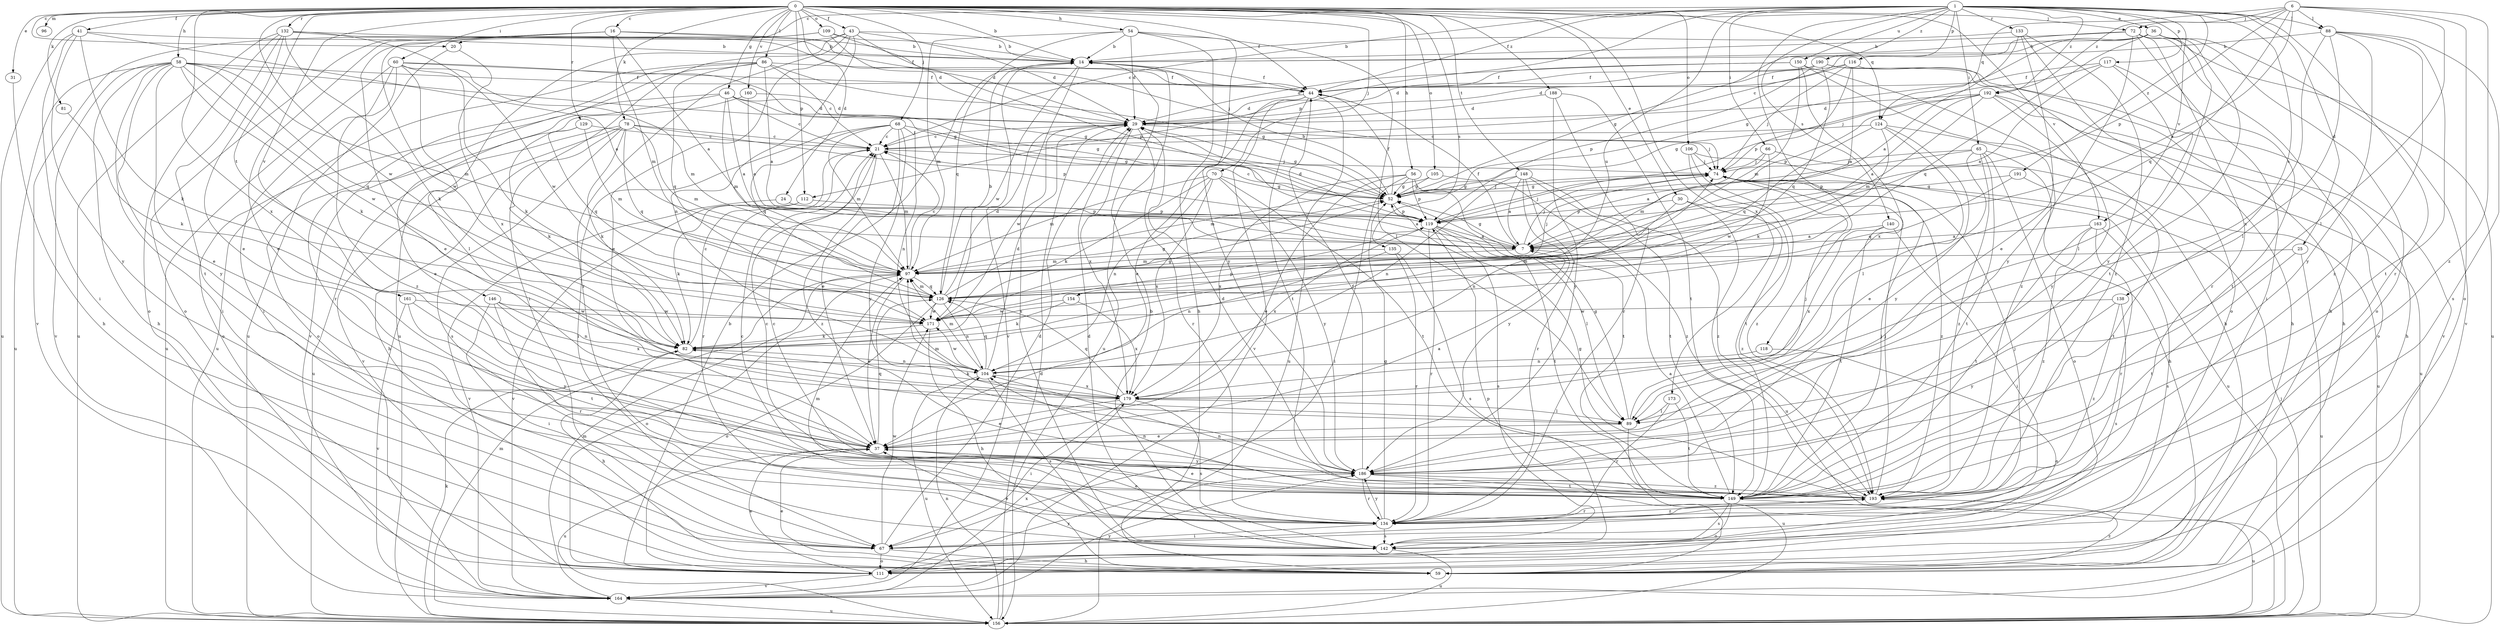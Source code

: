 strict digraph  {
0;
1;
6;
7;
14;
16;
20;
21;
24;
25;
29;
30;
31;
36;
37;
41;
43;
44;
46;
52;
54;
56;
58;
59;
60;
65;
66;
67;
68;
70;
72;
74;
78;
81;
82;
86;
88;
89;
96;
97;
104;
105;
106;
109;
111;
112;
116;
117;
118;
119;
124;
126;
129;
132;
133;
134;
135;
138;
140;
142;
146;
148;
149;
150;
154;
156;
160;
161;
163;
164;
171;
173;
179;
186;
188;
190;
191;
192;
193;
0 -> 14  [label=b];
0 -> 16  [label=c];
0 -> 20  [label=c];
0 -> 24  [label=d];
0 -> 30  [label=e];
0 -> 31  [label=e];
0 -> 41  [label=f];
0 -> 43  [label=f];
0 -> 44  [label=f];
0 -> 46  [label=g];
0 -> 54  [label=h];
0 -> 56  [label=h];
0 -> 58  [label=h];
0 -> 60  [label=i];
0 -> 68  [label=j];
0 -> 70  [label=j];
0 -> 72  [label=j];
0 -> 78  [label=k];
0 -> 81  [label=k];
0 -> 86  [label=l];
0 -> 96  [label=m];
0 -> 105  [label=o];
0 -> 106  [label=o];
0 -> 109  [label=o];
0 -> 112  [label=p];
0 -> 124  [label=q];
0 -> 129  [label=r];
0 -> 132  [label=r];
0 -> 135  [label=s];
0 -> 146  [label=t];
0 -> 148  [label=t];
0 -> 160  [label=v];
0 -> 161  [label=v];
0 -> 163  [label=v];
0 -> 171  [label=w];
0 -> 173  [label=x];
0 -> 179  [label=x];
0 -> 188  [label=z];
1 -> 20  [label=c];
1 -> 21  [label=c];
1 -> 25  [label=d];
1 -> 36  [label=e];
1 -> 44  [label=f];
1 -> 65  [label=i];
1 -> 66  [label=i];
1 -> 88  [label=l];
1 -> 112  [label=p];
1 -> 116  [label=p];
1 -> 117  [label=p];
1 -> 118  [label=p];
1 -> 133  [label=r];
1 -> 134  [label=r];
1 -> 138  [label=s];
1 -> 140  [label=s];
1 -> 150  [label=u];
1 -> 154  [label=u];
1 -> 163  [label=v];
1 -> 190  [label=z];
1 -> 191  [label=z];
1 -> 192  [label=z];
6 -> 7  [label=a];
6 -> 72  [label=j];
6 -> 88  [label=l];
6 -> 89  [label=l];
6 -> 111  [label=o];
6 -> 119  [label=p];
6 -> 124  [label=q];
6 -> 126  [label=q];
6 -> 192  [label=z];
6 -> 193  [label=z];
7 -> 44  [label=f];
7 -> 52  [label=g];
7 -> 74  [label=j];
7 -> 97  [label=m];
14 -> 44  [label=f];
14 -> 142  [label=s];
14 -> 156  [label=u];
14 -> 164  [label=v];
14 -> 171  [label=w];
16 -> 7  [label=a];
16 -> 14  [label=b];
16 -> 37  [label=e];
16 -> 44  [label=f];
16 -> 97  [label=m];
16 -> 164  [label=v];
16 -> 171  [label=w];
20 -> 156  [label=u];
20 -> 179  [label=x];
21 -> 74  [label=j];
21 -> 97  [label=m];
21 -> 134  [label=r];
21 -> 193  [label=z];
24 -> 7  [label=a];
24 -> 119  [label=p];
24 -> 164  [label=v];
25 -> 97  [label=m];
25 -> 149  [label=t];
25 -> 156  [label=u];
29 -> 21  [label=c];
29 -> 52  [label=g];
29 -> 74  [label=j];
29 -> 134  [label=r];
29 -> 171  [label=w];
29 -> 179  [label=x];
30 -> 104  [label=n];
30 -> 119  [label=p];
30 -> 156  [label=u];
30 -> 193  [label=z];
31 -> 59  [label=h];
36 -> 14  [label=b];
36 -> 21  [label=c];
36 -> 52  [label=g];
36 -> 111  [label=o];
36 -> 126  [label=q];
36 -> 149  [label=t];
36 -> 164  [label=v];
36 -> 186  [label=y];
37 -> 7  [label=a];
37 -> 126  [label=q];
37 -> 156  [label=u];
37 -> 186  [label=y];
41 -> 7  [label=a];
41 -> 14  [label=b];
41 -> 67  [label=i];
41 -> 82  [label=k];
41 -> 156  [label=u];
41 -> 186  [label=y];
43 -> 14  [label=b];
43 -> 29  [label=d];
43 -> 37  [label=e];
43 -> 67  [label=i];
43 -> 104  [label=n];
43 -> 119  [label=p];
43 -> 134  [label=r];
43 -> 156  [label=u];
44 -> 29  [label=d];
44 -> 37  [label=e];
44 -> 149  [label=t];
44 -> 156  [label=u];
44 -> 164  [label=v];
46 -> 7  [label=a];
46 -> 21  [label=c];
46 -> 29  [label=d];
46 -> 37  [label=e];
46 -> 52  [label=g];
46 -> 97  [label=m];
46 -> 111  [label=o];
52 -> 14  [label=b];
52 -> 21  [label=c];
52 -> 44  [label=f];
52 -> 74  [label=j];
52 -> 119  [label=p];
54 -> 14  [label=b];
54 -> 29  [label=d];
54 -> 59  [label=h];
54 -> 89  [label=l];
54 -> 97  [label=m];
54 -> 126  [label=q];
54 -> 186  [label=y];
56 -> 37  [label=e];
56 -> 52  [label=g];
56 -> 67  [label=i];
56 -> 119  [label=p];
56 -> 149  [label=t];
56 -> 179  [label=x];
58 -> 37  [label=e];
58 -> 44  [label=f];
58 -> 52  [label=g];
58 -> 59  [label=h];
58 -> 67  [label=i];
58 -> 82  [label=k];
58 -> 97  [label=m];
58 -> 126  [label=q];
58 -> 156  [label=u];
58 -> 164  [label=v];
58 -> 171  [label=w];
58 -> 186  [label=y];
59 -> 37  [label=e];
59 -> 119  [label=p];
59 -> 193  [label=z];
60 -> 44  [label=f];
60 -> 52  [label=g];
60 -> 67  [label=i];
60 -> 82  [label=k];
60 -> 89  [label=l];
60 -> 97  [label=m];
60 -> 156  [label=u];
60 -> 193  [label=z];
65 -> 7  [label=a];
65 -> 37  [label=e];
65 -> 59  [label=h];
65 -> 74  [label=j];
65 -> 111  [label=o];
65 -> 149  [label=t];
65 -> 193  [label=z];
66 -> 74  [label=j];
66 -> 97  [label=m];
66 -> 156  [label=u];
66 -> 171  [label=w];
67 -> 29  [label=d];
67 -> 59  [label=h];
67 -> 111  [label=o];
67 -> 171  [label=w];
68 -> 21  [label=c];
68 -> 37  [label=e];
68 -> 52  [label=g];
68 -> 67  [label=i];
68 -> 97  [label=m];
68 -> 104  [label=n];
68 -> 126  [label=q];
68 -> 186  [label=y];
70 -> 52  [label=g];
70 -> 82  [label=k];
70 -> 97  [label=m];
70 -> 104  [label=n];
70 -> 149  [label=t];
70 -> 179  [label=x];
70 -> 186  [label=y];
72 -> 14  [label=b];
72 -> 52  [label=g];
72 -> 59  [label=h];
72 -> 67  [label=i];
72 -> 134  [label=r];
72 -> 156  [label=u];
72 -> 186  [label=y];
74 -> 52  [label=g];
74 -> 193  [label=z];
78 -> 21  [label=c];
78 -> 59  [label=h];
78 -> 82  [label=k];
78 -> 97  [label=m];
78 -> 119  [label=p];
78 -> 126  [label=q];
78 -> 142  [label=s];
78 -> 156  [label=u];
78 -> 164  [label=v];
81 -> 82  [label=k];
82 -> 21  [label=c];
82 -> 59  [label=h];
82 -> 74  [label=j];
82 -> 104  [label=n];
86 -> 7  [label=a];
86 -> 21  [label=c];
86 -> 44  [label=f];
86 -> 52  [label=g];
86 -> 126  [label=q];
86 -> 134  [label=r];
86 -> 156  [label=u];
86 -> 164  [label=v];
88 -> 14  [label=b];
88 -> 89  [label=l];
88 -> 142  [label=s];
88 -> 149  [label=t];
88 -> 179  [label=x];
88 -> 186  [label=y];
88 -> 193  [label=z];
89 -> 37  [label=e];
89 -> 52  [label=g];
89 -> 74  [label=j];
89 -> 97  [label=m];
89 -> 156  [label=u];
97 -> 21  [label=c];
97 -> 37  [label=e];
97 -> 74  [label=j];
97 -> 111  [label=o];
97 -> 126  [label=q];
104 -> 29  [label=d];
104 -> 97  [label=m];
104 -> 126  [label=q];
104 -> 142  [label=s];
104 -> 156  [label=u];
104 -> 171  [label=w];
104 -> 179  [label=x];
105 -> 52  [label=g];
105 -> 97  [label=m];
105 -> 193  [label=z];
106 -> 74  [label=j];
106 -> 149  [label=t];
106 -> 156  [label=u];
106 -> 193  [label=z];
109 -> 14  [label=b];
109 -> 29  [label=d];
109 -> 37  [label=e];
109 -> 74  [label=j];
109 -> 111  [label=o];
111 -> 14  [label=b];
111 -> 37  [label=e];
111 -> 164  [label=v];
111 -> 186  [label=y];
112 -> 82  [label=k];
112 -> 119  [label=p];
112 -> 164  [label=v];
116 -> 7  [label=a];
116 -> 29  [label=d];
116 -> 44  [label=f];
116 -> 59  [label=h];
116 -> 74  [label=j];
116 -> 119  [label=p];
117 -> 7  [label=a];
117 -> 44  [label=f];
117 -> 74  [label=j];
117 -> 89  [label=l];
117 -> 149  [label=t];
118 -> 104  [label=n];
118 -> 111  [label=o];
119 -> 7  [label=a];
119 -> 29  [label=d];
119 -> 74  [label=j];
119 -> 89  [label=l];
119 -> 134  [label=r];
119 -> 142  [label=s];
119 -> 149  [label=t];
119 -> 179  [label=x];
124 -> 21  [label=c];
124 -> 82  [label=k];
124 -> 89  [label=l];
124 -> 126  [label=q];
124 -> 156  [label=u];
124 -> 186  [label=y];
126 -> 14  [label=b];
126 -> 29  [label=d];
126 -> 52  [label=g];
126 -> 97  [label=m];
126 -> 104  [label=n];
126 -> 111  [label=o];
126 -> 171  [label=w];
129 -> 21  [label=c];
129 -> 82  [label=k];
129 -> 97  [label=m];
129 -> 126  [label=q];
132 -> 14  [label=b];
132 -> 29  [label=d];
132 -> 37  [label=e];
132 -> 82  [label=k];
132 -> 111  [label=o];
132 -> 149  [label=t];
132 -> 156  [label=u];
132 -> 171  [label=w];
133 -> 7  [label=a];
133 -> 14  [label=b];
133 -> 37  [label=e];
133 -> 111  [label=o];
133 -> 193  [label=z];
134 -> 21  [label=c];
134 -> 37  [label=e];
134 -> 52  [label=g];
134 -> 67  [label=i];
134 -> 74  [label=j];
134 -> 97  [label=m];
134 -> 142  [label=s];
134 -> 186  [label=y];
134 -> 193  [label=z];
135 -> 97  [label=m];
135 -> 104  [label=n];
135 -> 134  [label=r];
135 -> 142  [label=s];
138 -> 142  [label=s];
138 -> 171  [label=w];
138 -> 186  [label=y];
138 -> 193  [label=z];
140 -> 7  [label=a];
140 -> 67  [label=i];
140 -> 149  [label=t];
140 -> 179  [label=x];
142 -> 14  [label=b];
142 -> 29  [label=d];
142 -> 37  [label=e];
142 -> 156  [label=u];
146 -> 67  [label=i];
146 -> 104  [label=n];
146 -> 134  [label=r];
146 -> 171  [label=w];
146 -> 179  [label=x];
148 -> 7  [label=a];
148 -> 52  [label=g];
148 -> 104  [label=n];
148 -> 134  [label=r];
148 -> 149  [label=t];
148 -> 186  [label=y];
148 -> 193  [label=z];
149 -> 7  [label=a];
149 -> 21  [label=c];
149 -> 37  [label=e];
149 -> 74  [label=j];
149 -> 104  [label=n];
149 -> 111  [label=o];
149 -> 142  [label=s];
149 -> 156  [label=u];
150 -> 29  [label=d];
150 -> 44  [label=f];
150 -> 59  [label=h];
150 -> 97  [label=m];
150 -> 179  [label=x];
150 -> 193  [label=z];
154 -> 82  [label=k];
154 -> 171  [label=w];
154 -> 179  [label=x];
156 -> 29  [label=d];
156 -> 74  [label=j];
156 -> 82  [label=k];
156 -> 97  [label=m];
156 -> 104  [label=n];
160 -> 7  [label=a];
160 -> 29  [label=d];
160 -> 111  [label=o];
161 -> 149  [label=t];
161 -> 164  [label=v];
161 -> 171  [label=w];
161 -> 186  [label=y];
163 -> 7  [label=a];
163 -> 134  [label=r];
163 -> 142  [label=s];
163 -> 149  [label=t];
163 -> 193  [label=z];
164 -> 97  [label=m];
164 -> 156  [label=u];
164 -> 179  [label=x];
164 -> 186  [label=y];
171 -> 52  [label=g];
171 -> 59  [label=h];
171 -> 82  [label=k];
171 -> 119  [label=p];
173 -> 89  [label=l];
173 -> 134  [label=r];
173 -> 149  [label=t];
179 -> 37  [label=e];
179 -> 67  [label=i];
179 -> 82  [label=k];
179 -> 89  [label=l];
179 -> 126  [label=q];
179 -> 142  [label=s];
186 -> 29  [label=d];
186 -> 44  [label=f];
186 -> 134  [label=r];
186 -> 149  [label=t];
186 -> 193  [label=z];
188 -> 29  [label=d];
188 -> 134  [label=r];
188 -> 149  [label=t];
188 -> 186  [label=y];
190 -> 29  [label=d];
190 -> 44  [label=f];
190 -> 59  [label=h];
190 -> 119  [label=p];
190 -> 126  [label=q];
190 -> 164  [label=v];
191 -> 52  [label=g];
191 -> 126  [label=q];
191 -> 149  [label=t];
192 -> 7  [label=a];
192 -> 29  [label=d];
192 -> 52  [label=g];
192 -> 59  [label=h];
192 -> 97  [label=m];
192 -> 111  [label=o];
192 -> 119  [label=p];
192 -> 186  [label=y];
193 -> 21  [label=c];
193 -> 52  [label=g];
193 -> 74  [label=j];
193 -> 104  [label=n];
193 -> 134  [label=r];
}
